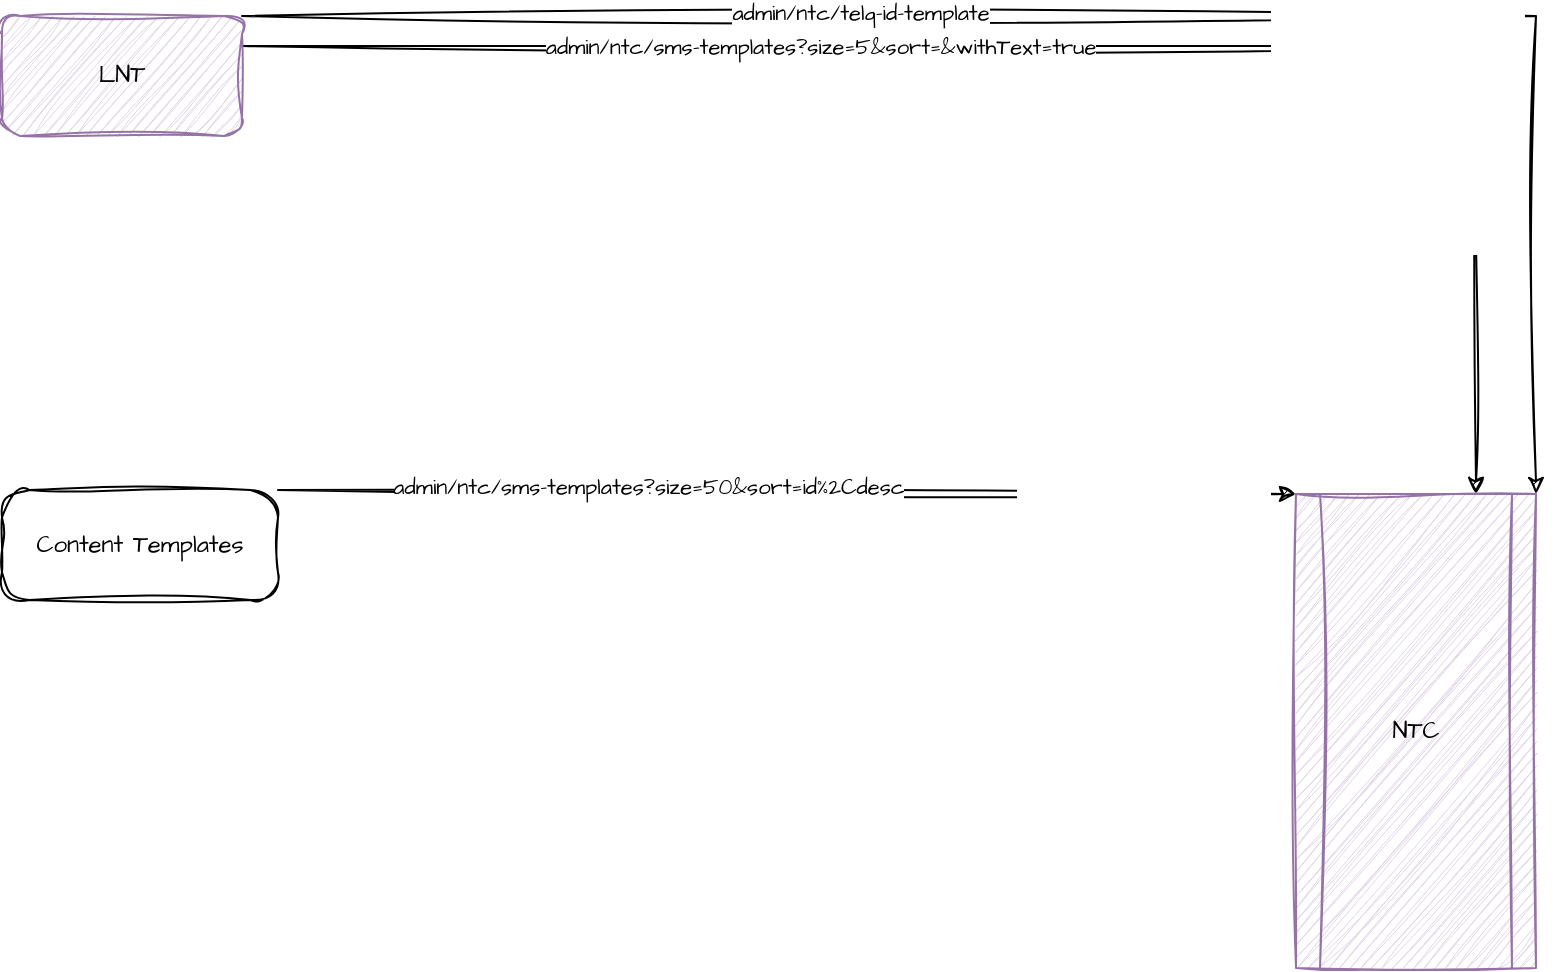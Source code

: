 <mxfile version="24.4.3" type="github">
  <diagram name="Page-1" id="iDvkL5st_JZcPSmMvUhh">
    <mxGraphModel dx="1085" dy="672" grid="0" gridSize="10" guides="0" tooltips="1" connect="1" arrows="1" fold="1" page="1" pageScale="1" pageWidth="1100" pageHeight="850" math="0" shadow="0">
      <root>
        <mxCell id="0" />
        <mxCell id="1" parent="0" />
        <mxCell id="k6b4rD2xOa3XfD9ypsd8-2" style="edgeStyle=orthogonalEdgeStyle;rounded=0;sketch=1;hachureGap=4;jiggle=2;curveFitting=1;orthogonalLoop=1;jettySize=auto;html=1;fontFamily=Architects Daughter;fontSource=https%3A%2F%2Ffonts.googleapis.com%2Fcss%3Ffamily%3DArchitects%2BDaughter;entryX=1;entryY=0;entryDx=0;entryDy=0;exitX=1;exitY=0;exitDx=0;exitDy=0;" edge="1" parent="1" source="k6b4rD2xOa3XfD9ypsd8-1" target="k6b4rD2xOa3XfD9ypsd8-4">
          <mxGeometry relative="1" as="geometry">
            <mxPoint x="760" y="220" as="targetPoint" />
            <Array as="points">
              <mxPoint x="822" y="63" />
            </Array>
          </mxGeometry>
        </mxCell>
        <mxCell id="k6b4rD2xOa3XfD9ypsd8-5" value="admin/ntc/telq-id-template" style="edgeLabel;html=1;align=center;verticalAlign=middle;resizable=0;points=[];sketch=1;hachureGap=4;jiggle=2;curveFitting=1;fontFamily=Architects Daughter;fontSource=https%3A%2F%2Ffonts.googleapis.com%2Fcss%3Ffamily%3DArchitects%2BDaughter;" vertex="1" connectable="0" parent="k6b4rD2xOa3XfD9ypsd8-2">
          <mxGeometry x="-0.487" y="2" relative="1" as="geometry">
            <mxPoint x="81" as="offset" />
          </mxGeometry>
        </mxCell>
        <mxCell id="k6b4rD2xOa3XfD9ypsd8-6" value="admin/ntc/sms-templates?size=5&amp;amp;sort=&amp;amp;withText=true" style="edgeStyle=orthogonalEdgeStyle;rounded=0;sketch=1;hachureGap=4;jiggle=2;curveFitting=1;orthogonalLoop=1;jettySize=auto;html=1;exitX=1;exitY=0.25;exitDx=0;exitDy=0;entryX=0.75;entryY=0;entryDx=0;entryDy=0;fontFamily=Architects Daughter;fontSource=https%3A%2F%2Ffonts.googleapis.com%2Fcss%3Ffamily%3DArchitects%2BDaughter;" edge="1" parent="1" source="k6b4rD2xOa3XfD9ypsd8-1" target="k6b4rD2xOa3XfD9ypsd8-4">
          <mxGeometry x="-0.313" relative="1" as="geometry">
            <mxPoint as="offset" />
          </mxGeometry>
        </mxCell>
        <mxCell id="k6b4rD2xOa3XfD9ypsd8-1" value="LNT" style="rounded=1;whiteSpace=wrap;html=1;sketch=1;hachureGap=4;jiggle=2;curveFitting=1;fontFamily=Architects Daughter;fontSource=https%3A%2F%2Ffonts.googleapis.com%2Fcss%3Ffamily%3DArchitects%2BDaughter;fillColor=#e1d5e7;strokeColor=#9673a6;" vertex="1" parent="1">
          <mxGeometry x="55" y="63" width="120" height="60" as="geometry" />
        </mxCell>
        <mxCell id="k6b4rD2xOa3XfD9ypsd8-4" value="NTC" style="shape=process;whiteSpace=wrap;html=1;backgroundOutline=1;sketch=1;hachureGap=4;jiggle=2;curveFitting=1;fontFamily=Architects Daughter;fontSource=https%3A%2F%2Ffonts.googleapis.com%2Fcss%3Ffamily%3DArchitects%2BDaughter;fillColor=#e1d5e7;strokeColor=#9673a6;" vertex="1" parent="1">
          <mxGeometry x="702" y="302" width="120" height="237" as="geometry" />
        </mxCell>
        <mxCell id="k6b4rD2xOa3XfD9ypsd8-9" value="Content Templates" style="rounded=1;whiteSpace=wrap;html=1;sketch=1;hachureGap=4;jiggle=2;curveFitting=1;fontFamily=Architects Daughter;fontSource=https%3A%2F%2Ffonts.googleapis.com%2Fcss%3Ffamily%3DArchitects%2BDaughter;arcSize=25;" vertex="1" parent="1">
          <mxGeometry x="55" y="300" width="138" height="55" as="geometry" />
        </mxCell>
        <mxCell id="k6b4rD2xOa3XfD9ypsd8-10" value="" style="endArrow=classic;html=1;rounded=0;sketch=1;hachureGap=4;jiggle=2;curveFitting=1;fontFamily=Architects Daughter;fontSource=https%3A%2F%2Ffonts.googleapis.com%2Fcss%3Ffamily%3DArchitects%2BDaughter;exitX=1;exitY=0;exitDx=0;exitDy=0;entryX=0;entryY=0;entryDx=0;entryDy=0;" edge="1" parent="1" source="k6b4rD2xOa3XfD9ypsd8-9" target="k6b4rD2xOa3XfD9ypsd8-4">
          <mxGeometry width="50" height="50" relative="1" as="geometry">
            <mxPoint x="514" y="389" as="sourcePoint" />
            <mxPoint x="564" y="339" as="targetPoint" />
          </mxGeometry>
        </mxCell>
        <mxCell id="k6b4rD2xOa3XfD9ypsd8-11" value="admin/ntc/sms-templates?size=50&amp;amp;sort=id%2Cdesc" style="edgeLabel;html=1;align=center;verticalAlign=middle;resizable=0;points=[];sketch=1;hachureGap=4;jiggle=2;curveFitting=1;fontFamily=Architects Daughter;fontSource=https%3A%2F%2Ffonts.googleapis.com%2Fcss%3Ffamily%3DArchitects%2BDaughter;" vertex="1" connectable="0" parent="k6b4rD2xOa3XfD9ypsd8-10">
          <mxGeometry x="-0.276" y="3" relative="1" as="geometry">
            <mxPoint as="offset" />
          </mxGeometry>
        </mxCell>
      </root>
    </mxGraphModel>
  </diagram>
</mxfile>

